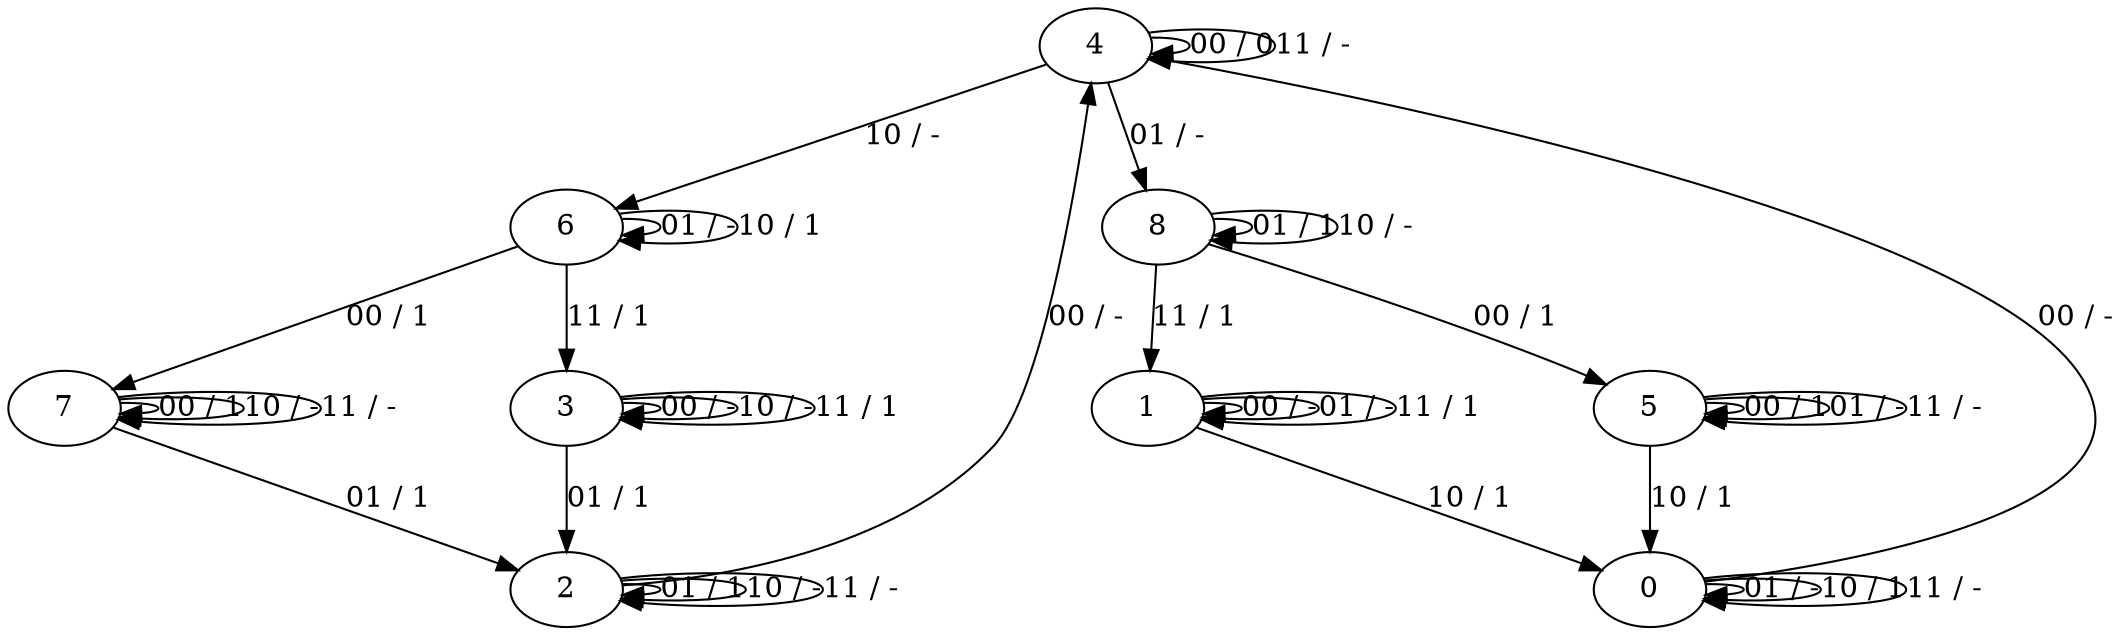 digraph {
4
0
1
2
3
5
6
7
8
4 -> 4 [label="00 / 0"]
4 -> 8 [label="01 / -"]
4 -> 6 [label="10 / -"]
4 -> 4 [label="11 / -"]
0 -> 4 [label="00 / -"]
0 -> 0 [label="01 / -"]
0 -> 0 [label="10 / 1"]
0 -> 0 [label="11 / -"]
1 -> 1 [label="00 / -"]
1 -> 1 [label="01 / -"]
1 -> 0 [label="10 / 1"]
1 -> 1 [label="11 / 1"]
2 -> 4 [label="00 / -"]
2 -> 2 [label="01 / 1"]
2 -> 2 [label="10 / -"]
2 -> 2 [label="11 / -"]
3 -> 3 [label="00 / -"]
3 -> 2 [label="01 / 1"]
3 -> 3 [label="10 / -"]
3 -> 3 [label="11 / 1"]
5 -> 5 [label="00 / 1"]
5 -> 5 [label="01 / -"]
5 -> 0 [label="10 / 1"]
5 -> 5 [label="11 / -"]
6 -> 7 [label="00 / 1"]
6 -> 6 [label="01 / -"]
6 -> 6 [label="10 / 1"]
6 -> 3 [label="11 / 1"]
7 -> 7 [label="00 / 1"]
7 -> 2 [label="01 / 1"]
7 -> 7 [label="10 / -"]
7 -> 7 [label="11 / -"]
8 -> 5 [label="00 / 1"]
8 -> 8 [label="01 / 1"]
8 -> 8 [label="10 / -"]
8 -> 1 [label="11 / 1"]
}
